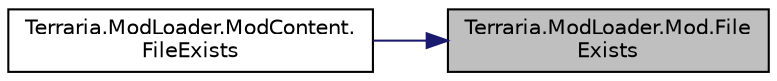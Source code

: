 digraph "Terraria.ModLoader.Mod.FileExists"
{
 // LATEX_PDF_SIZE
  edge [fontname="Helvetica",fontsize="10",labelfontname="Helvetica",labelfontsize="10"];
  node [fontname="Helvetica",fontsize="10",shape=record];
  rankdir="RL";
  Node1 [label="Terraria.ModLoader.Mod.File\lExists",height=0.2,width=0.4,color="black", fillcolor="grey75", style="filled", fontcolor="black",tooltip="Shorthand for calling ModLoader.FileExists(this.FileName(name)). Note that file extensions are used h..."];
  Node1 -> Node2 [dir="back",color="midnightblue",fontsize="10",style="solid",fontname="Helvetica"];
  Node2 [label="Terraria.ModLoader.ModContent.\lFileExists",height=0.2,width=0.4,color="black", fillcolor="white", style="filled",URL="$class_terraria_1_1_mod_loader_1_1_mod_content.html#a655c322bc2f38fc63ca0b275ea42fe53",tooltip="Returns whether or not a file with the specified name exists."];
}
